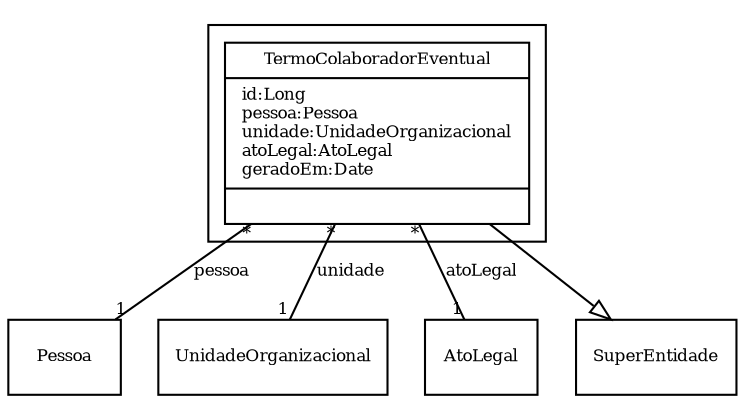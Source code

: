 digraph G{
fontname = "Times-Roman"
fontsize = 8

node [
        fontname = "Times-Roman"
        fontsize = 8
        shape = "record"
]

edge [
        fontname = "Times-Roman"
        fontsize = 8
]

subgraph clusterTERMO_DE_DIARIA_DE_COLABORADOR_EVENTUAL
{
TermoColaboradorEventual [label = "{TermoColaboradorEventual|id:Long\lpessoa:Pessoa\lunidade:UnidadeOrganizacional\latoLegal:AtoLegal\lgeradoEm:Date\l|\l}"]
}
edge [arrowhead = "none" headlabel = "1" taillabel = "*"] TermoColaboradorEventual -> Pessoa [label = "pessoa"]
edge [arrowhead = "none" headlabel = "1" taillabel = "*"] TermoColaboradorEventual -> UnidadeOrganizacional [label = "unidade"]
edge [arrowhead = "none" headlabel = "1" taillabel = "*"] TermoColaboradorEventual -> AtoLegal [label = "atoLegal"]
edge [ arrowhead = "empty" headlabel = "" taillabel = ""] TermoColaboradorEventual -> SuperEntidade
}
